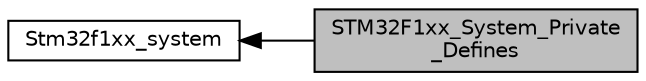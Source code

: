 digraph "STM32F1xx_System_Private_Defines"
{
  edge [fontname="Helvetica",fontsize="10",labelfontname="Helvetica",labelfontsize="10"];
  node [fontname="Helvetica",fontsize="10",shape=record];
  rankdir=LR;
  Node1 [label="Stm32f1xx_system",height=0.2,width=0.4,color="black", fillcolor="white", style="filled",URL="$group__stm32f1xx__system.html"];
  Node0 [label="STM32F1xx_System_Private\l_Defines",height=0.2,width=0.4,color="black", fillcolor="grey75", style="filled", fontcolor="black"];
  Node1->Node0 [shape=plaintext, dir="back", style="solid"];
}
